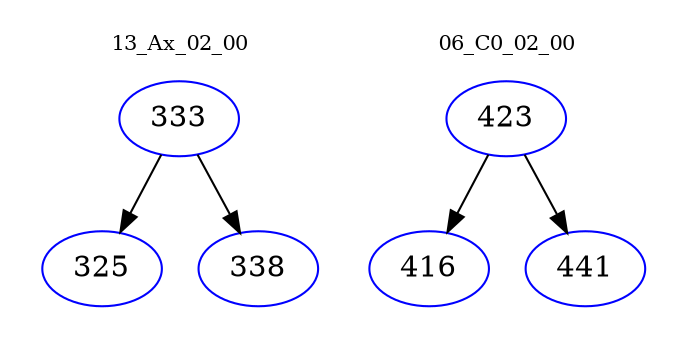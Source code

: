 digraph{
subgraph cluster_0 {
color = white
label = "13_Ax_02_00";
fontsize=10;
T0_333 [label="333", color="blue"]
T0_333 -> T0_325 [color="black"]
T0_325 [label="325", color="blue"]
T0_333 -> T0_338 [color="black"]
T0_338 [label="338", color="blue"]
}
subgraph cluster_1 {
color = white
label = "06_C0_02_00";
fontsize=10;
T1_423 [label="423", color="blue"]
T1_423 -> T1_416 [color="black"]
T1_416 [label="416", color="blue"]
T1_423 -> T1_441 [color="black"]
T1_441 [label="441", color="blue"]
}
}
